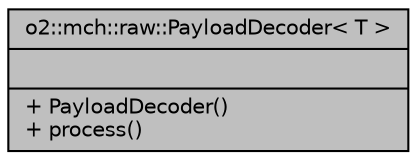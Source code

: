 digraph "o2::mch::raw::PayloadDecoder&lt; T &gt;"
{
 // INTERACTIVE_SVG=YES
  bgcolor="transparent";
  edge [fontname="Helvetica",fontsize="10",labelfontname="Helvetica",labelfontsize="10"];
  node [fontname="Helvetica",fontsize="10",shape=record];
  Node5 [label="{o2::mch::raw::PayloadDecoder\< T \>\n||+ PayloadDecoder()\l+ process()\l}",height=0.2,width=0.4,color="black", fillcolor="grey75", style="filled", fontcolor="black"];
}
